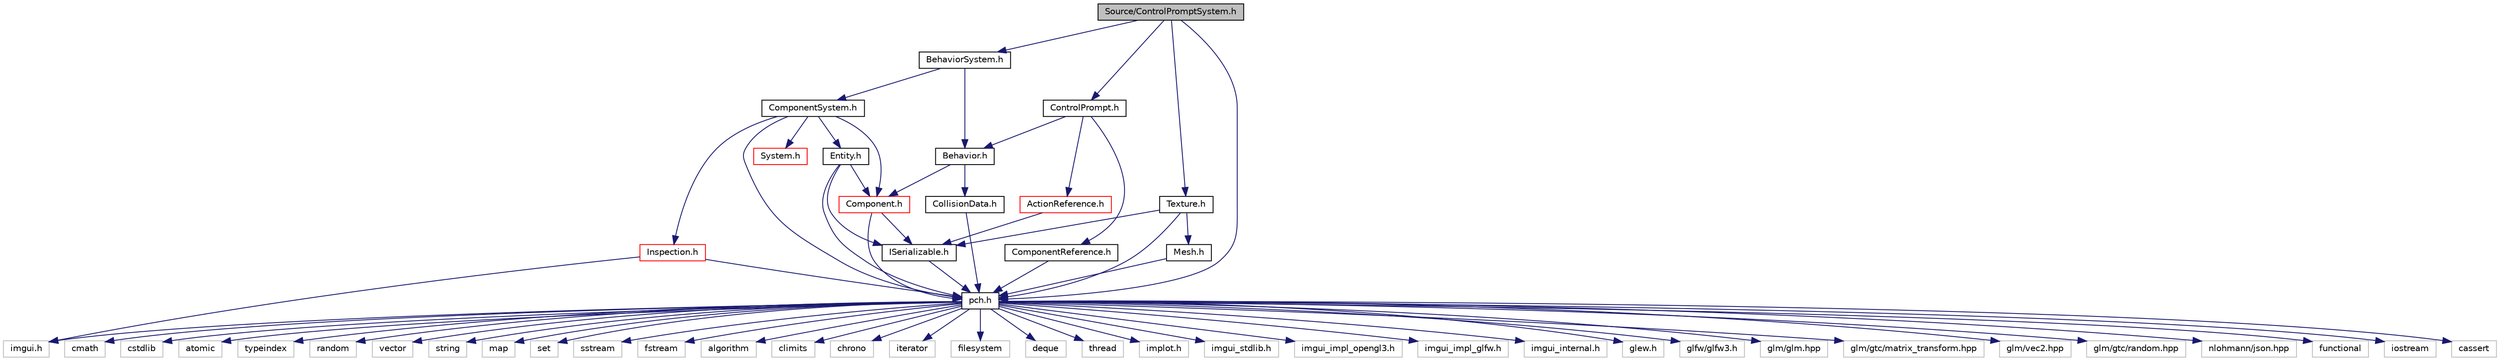 digraph "Source/ControlPromptSystem.h"
{
 // LATEX_PDF_SIZE
  edge [fontname="Helvetica",fontsize="10",labelfontname="Helvetica",labelfontsize="10"];
  node [fontname="Helvetica",fontsize="10",shape=record];
  Node1 [label="Source/ControlPromptSystem.h",height=0.2,width=0.4,color="black", fillcolor="grey75", style="filled", fontcolor="black",tooltip="System that displays ControlPrompts from Actions."];
  Node1 -> Node2 [color="midnightblue",fontsize="10",style="solid",fontname="Helvetica"];
  Node2 [label="pch.h",height=0.2,width=0.4,color="black", fillcolor="white", style="filled",URL="$pch_8h.html",tooltip="This is a precompiled header file."];
  Node2 -> Node3 [color="midnightblue",fontsize="10",style="solid",fontname="Helvetica"];
  Node3 [label="functional",height=0.2,width=0.4,color="grey75", fillcolor="white", style="filled",tooltip=" "];
  Node2 -> Node4 [color="midnightblue",fontsize="10",style="solid",fontname="Helvetica"];
  Node4 [label="iostream",height=0.2,width=0.4,color="grey75", fillcolor="white", style="filled",tooltip=" "];
  Node2 -> Node5 [color="midnightblue",fontsize="10",style="solid",fontname="Helvetica"];
  Node5 [label="cassert",height=0.2,width=0.4,color="grey75", fillcolor="white", style="filled",tooltip=" "];
  Node2 -> Node6 [color="midnightblue",fontsize="10",style="solid",fontname="Helvetica"];
  Node6 [label="cmath",height=0.2,width=0.4,color="grey75", fillcolor="white", style="filled",tooltip=" "];
  Node2 -> Node7 [color="midnightblue",fontsize="10",style="solid",fontname="Helvetica"];
  Node7 [label="cstdlib",height=0.2,width=0.4,color="grey75", fillcolor="white", style="filled",tooltip=" "];
  Node2 -> Node8 [color="midnightblue",fontsize="10",style="solid",fontname="Helvetica"];
  Node8 [label="atomic",height=0.2,width=0.4,color="grey75", fillcolor="white", style="filled",tooltip=" "];
  Node2 -> Node9 [color="midnightblue",fontsize="10",style="solid",fontname="Helvetica"];
  Node9 [label="typeindex",height=0.2,width=0.4,color="grey75", fillcolor="white", style="filled",tooltip=" "];
  Node2 -> Node10 [color="midnightblue",fontsize="10",style="solid",fontname="Helvetica"];
  Node10 [label="random",height=0.2,width=0.4,color="grey75", fillcolor="white", style="filled",tooltip=" "];
  Node2 -> Node11 [color="midnightblue",fontsize="10",style="solid",fontname="Helvetica"];
  Node11 [label="vector",height=0.2,width=0.4,color="grey75", fillcolor="white", style="filled",tooltip=" "];
  Node2 -> Node12 [color="midnightblue",fontsize="10",style="solid",fontname="Helvetica"];
  Node12 [label="string",height=0.2,width=0.4,color="grey75", fillcolor="white", style="filled",tooltip=" "];
  Node2 -> Node13 [color="midnightblue",fontsize="10",style="solid",fontname="Helvetica"];
  Node13 [label="map",height=0.2,width=0.4,color="grey75", fillcolor="white", style="filled",tooltip=" "];
  Node2 -> Node14 [color="midnightblue",fontsize="10",style="solid",fontname="Helvetica"];
  Node14 [label="set",height=0.2,width=0.4,color="grey75", fillcolor="white", style="filled",tooltip=" "];
  Node2 -> Node15 [color="midnightblue",fontsize="10",style="solid",fontname="Helvetica"];
  Node15 [label="sstream",height=0.2,width=0.4,color="grey75", fillcolor="white", style="filled",tooltip=" "];
  Node2 -> Node16 [color="midnightblue",fontsize="10",style="solid",fontname="Helvetica"];
  Node16 [label="fstream",height=0.2,width=0.4,color="grey75", fillcolor="white", style="filled",tooltip=" "];
  Node2 -> Node17 [color="midnightblue",fontsize="10",style="solid",fontname="Helvetica"];
  Node17 [label="algorithm",height=0.2,width=0.4,color="grey75", fillcolor="white", style="filled",tooltip=" "];
  Node2 -> Node18 [color="midnightblue",fontsize="10",style="solid",fontname="Helvetica"];
  Node18 [label="climits",height=0.2,width=0.4,color="grey75", fillcolor="white", style="filled",tooltip=" "];
  Node2 -> Node19 [color="midnightblue",fontsize="10",style="solid",fontname="Helvetica"];
  Node19 [label="chrono",height=0.2,width=0.4,color="grey75", fillcolor="white", style="filled",tooltip=" "];
  Node2 -> Node20 [color="midnightblue",fontsize="10",style="solid",fontname="Helvetica"];
  Node20 [label="iterator",height=0.2,width=0.4,color="grey75", fillcolor="white", style="filled",tooltip=" "];
  Node2 -> Node21 [color="midnightblue",fontsize="10",style="solid",fontname="Helvetica"];
  Node21 [label="filesystem",height=0.2,width=0.4,color="grey75", fillcolor="white", style="filled",tooltip=" "];
  Node2 -> Node22 [color="midnightblue",fontsize="10",style="solid",fontname="Helvetica"];
  Node22 [label="deque",height=0.2,width=0.4,color="grey75", fillcolor="white", style="filled",tooltip=" "];
  Node2 -> Node23 [color="midnightblue",fontsize="10",style="solid",fontname="Helvetica"];
  Node23 [label="thread",height=0.2,width=0.4,color="grey75", fillcolor="white", style="filled",tooltip=" "];
  Node2 -> Node24 [color="midnightblue",fontsize="10",style="solid",fontname="Helvetica"];
  Node24 [label="imgui.h",height=0.2,width=0.4,color="grey75", fillcolor="white", style="filled",tooltip=" "];
  Node2 -> Node25 [color="midnightblue",fontsize="10",style="solid",fontname="Helvetica"];
  Node25 [label="implot.h",height=0.2,width=0.4,color="grey75", fillcolor="white", style="filled",tooltip=" "];
  Node2 -> Node26 [color="midnightblue",fontsize="10",style="solid",fontname="Helvetica"];
  Node26 [label="imgui_stdlib.h",height=0.2,width=0.4,color="grey75", fillcolor="white", style="filled",tooltip=" "];
  Node2 -> Node27 [color="midnightblue",fontsize="10",style="solid",fontname="Helvetica"];
  Node27 [label="imgui_impl_opengl3.h",height=0.2,width=0.4,color="grey75", fillcolor="white", style="filled",tooltip=" "];
  Node2 -> Node28 [color="midnightblue",fontsize="10",style="solid",fontname="Helvetica"];
  Node28 [label="imgui_impl_glfw.h",height=0.2,width=0.4,color="grey75", fillcolor="white", style="filled",tooltip=" "];
  Node2 -> Node29 [color="midnightblue",fontsize="10",style="solid",fontname="Helvetica"];
  Node29 [label="imgui_internal.h",height=0.2,width=0.4,color="grey75", fillcolor="white", style="filled",tooltip=" "];
  Node2 -> Node30 [color="midnightblue",fontsize="10",style="solid",fontname="Helvetica"];
  Node30 [label="glew.h",height=0.2,width=0.4,color="grey75", fillcolor="white", style="filled",tooltip=" "];
  Node2 -> Node31 [color="midnightblue",fontsize="10",style="solid",fontname="Helvetica"];
  Node31 [label="glfw/glfw3.h",height=0.2,width=0.4,color="grey75", fillcolor="white", style="filled",tooltip=" "];
  Node2 -> Node32 [color="midnightblue",fontsize="10",style="solid",fontname="Helvetica"];
  Node32 [label="glm/glm.hpp",height=0.2,width=0.4,color="grey75", fillcolor="white", style="filled",tooltip=" "];
  Node2 -> Node33 [color="midnightblue",fontsize="10",style="solid",fontname="Helvetica"];
  Node33 [label="glm/gtc/matrix_transform.hpp",height=0.2,width=0.4,color="grey75", fillcolor="white", style="filled",tooltip=" "];
  Node2 -> Node34 [color="midnightblue",fontsize="10",style="solid",fontname="Helvetica"];
  Node34 [label="glm/vec2.hpp",height=0.2,width=0.4,color="grey75", fillcolor="white", style="filled",tooltip=" "];
  Node2 -> Node35 [color="midnightblue",fontsize="10",style="solid",fontname="Helvetica"];
  Node35 [label="glm/gtc/random.hpp",height=0.2,width=0.4,color="grey75", fillcolor="white", style="filled",tooltip=" "];
  Node2 -> Node36 [color="midnightblue",fontsize="10",style="solid",fontname="Helvetica"];
  Node36 [label="nlohmann/json.hpp",height=0.2,width=0.4,color="grey75", fillcolor="white", style="filled",tooltip=" "];
  Node1 -> Node37 [color="midnightblue",fontsize="10",style="solid",fontname="Helvetica"];
  Node37 [label="BehaviorSystem.h",height=0.2,width=0.4,color="black", fillcolor="white", style="filled",URL="$BehaviorSystem_8h.html",tooltip="System that keeps track of and updates a specific kind of Behavior."];
  Node37 -> Node38 [color="midnightblue",fontsize="10",style="solid",fontname="Helvetica"];
  Node38 [label="ComponentSystem.h",height=0.2,width=0.4,color="black", fillcolor="white", style="filled",URL="$ComponentSystem_8h.html",tooltip="System that keeps track of a specific kind of Component."];
  Node38 -> Node2 [color="midnightblue",fontsize="10",style="solid",fontname="Helvetica"];
  Node38 -> Node39 [color="midnightblue",fontsize="10",style="solid",fontname="Helvetica"];
  Node39 [label="System.h",height=0.2,width=0.4,color="red", fillcolor="white", style="filled",URL="$System_8h.html",tooltip="Base class for all Systems."];
  Node38 -> Node45 [color="midnightblue",fontsize="10",style="solid",fontname="Helvetica"];
  Node45 [label="Component.h",height=0.2,width=0.4,color="red", fillcolor="white", style="filled",URL="$Component_8h.html",tooltip="Virtual component header."];
  Node45 -> Node2 [color="midnightblue",fontsize="10",style="solid",fontname="Helvetica"];
  Node45 -> Node41 [color="midnightblue",fontsize="10",style="solid",fontname="Helvetica"];
  Node41 [label="ISerializable.h",height=0.2,width=0.4,color="black", fillcolor="white", style="filled",URL="$ISerializable_8h.html",tooltip="interface for all serializable objects"];
  Node41 -> Node2 [color="midnightblue",fontsize="10",style="solid",fontname="Helvetica"];
  Node38 -> Node46 [color="midnightblue",fontsize="10",style="solid",fontname="Helvetica"];
  Node46 [label="Entity.h",height=0.2,width=0.4,color="black", fillcolor="white", style="filled",URL="$Entity_8h.html",tooltip="Entity class which holds Components."];
  Node46 -> Node2 [color="midnightblue",fontsize="10",style="solid",fontname="Helvetica"];
  Node46 -> Node45 [color="midnightblue",fontsize="10",style="solid",fontname="Helvetica"];
  Node46 -> Node41 [color="midnightblue",fontsize="10",style="solid",fontname="Helvetica"];
  Node38 -> Node47 [color="midnightblue",fontsize="10",style="solid",fontname="Helvetica"];
  Node47 [label="Inspection.h",height=0.2,width=0.4,color="red", fillcolor="white", style="filled",URL="$Inspection_8h.html",tooltip="Helper methods for inspecting things."];
  Node47 -> Node2 [color="midnightblue",fontsize="10",style="solid",fontname="Helvetica"];
  Node47 -> Node24 [color="midnightblue",fontsize="10",style="solid",fontname="Helvetica"];
  Node37 -> Node53 [color="midnightblue",fontsize="10",style="solid",fontname="Helvetica"];
  Node53 [label="Behavior.h",height=0.2,width=0.4,color="black", fillcolor="white", style="filled",URL="$Behavior_8h.html",tooltip="Virtual behavior component header."];
  Node53 -> Node45 [color="midnightblue",fontsize="10",style="solid",fontname="Helvetica"];
  Node53 -> Node54 [color="midnightblue",fontsize="10",style="solid",fontname="Helvetica"];
  Node54 [label="CollisionData.h",height=0.2,width=0.4,color="black", fillcolor="white", style="filled",URL="$CollisionData_8h.html",tooltip="struct that holds collision information"];
  Node54 -> Node2 [color="midnightblue",fontsize="10",style="solid",fontname="Helvetica"];
  Node1 -> Node55 [color="midnightblue",fontsize="10",style="solid",fontname="Helvetica"];
  Node55 [label="Texture.h",height=0.2,width=0.4,color="black", fillcolor="white", style="filled",URL="$Texture_8h.html",tooltip="Header for the OpenGL texture wrapper."];
  Node55 -> Node2 [color="midnightblue",fontsize="10",style="solid",fontname="Helvetica"];
  Node55 -> Node41 [color="midnightblue",fontsize="10",style="solid",fontname="Helvetica"];
  Node55 -> Node56 [color="midnightblue",fontsize="10",style="solid",fontname="Helvetica"];
  Node56 [label="Mesh.h",height=0.2,width=0.4,color="black", fillcolor="white", style="filled",URL="$Mesh_8h.html",tooltip="Mesh class - holds on to buffer/VAO references, draws their contents."];
  Node56 -> Node2 [color="midnightblue",fontsize="10",style="solid",fontname="Helvetica"];
  Node1 -> Node57 [color="midnightblue",fontsize="10",style="solid",fontname="Helvetica"];
  Node57 [label="ControlPrompt.h",height=0.2,width=0.4,color="black", fillcolor="white", style="filled",URL="$ControlPrompt_8h.html",tooltip="Displays a control prompt for an ActionReference."];
  Node57 -> Node53 [color="midnightblue",fontsize="10",style="solid",fontname="Helvetica"];
  Node57 -> Node58 [color="midnightblue",fontsize="10",style="solid",fontname="Helvetica"];
  Node58 [label="ActionReference.h",height=0.2,width=0.4,color="red", fillcolor="white", style="filled",URL="$ActionReference_8h.html",tooltip="a reference to an input Action"];
  Node58 -> Node41 [color="midnightblue",fontsize="10",style="solid",fontname="Helvetica"];
  Node57 -> Node61 [color="midnightblue",fontsize="10",style="solid",fontname="Helvetica"];
  Node61 [label="ComponentReference.h",height=0.2,width=0.4,color="black", fillcolor="white", style="filled",URL="$ComponentReference_8h.html",tooltip="a reference to a component in the scene"];
  Node61 -> Node2 [color="midnightblue",fontsize="10",style="solid",fontname="Helvetica"];
}

